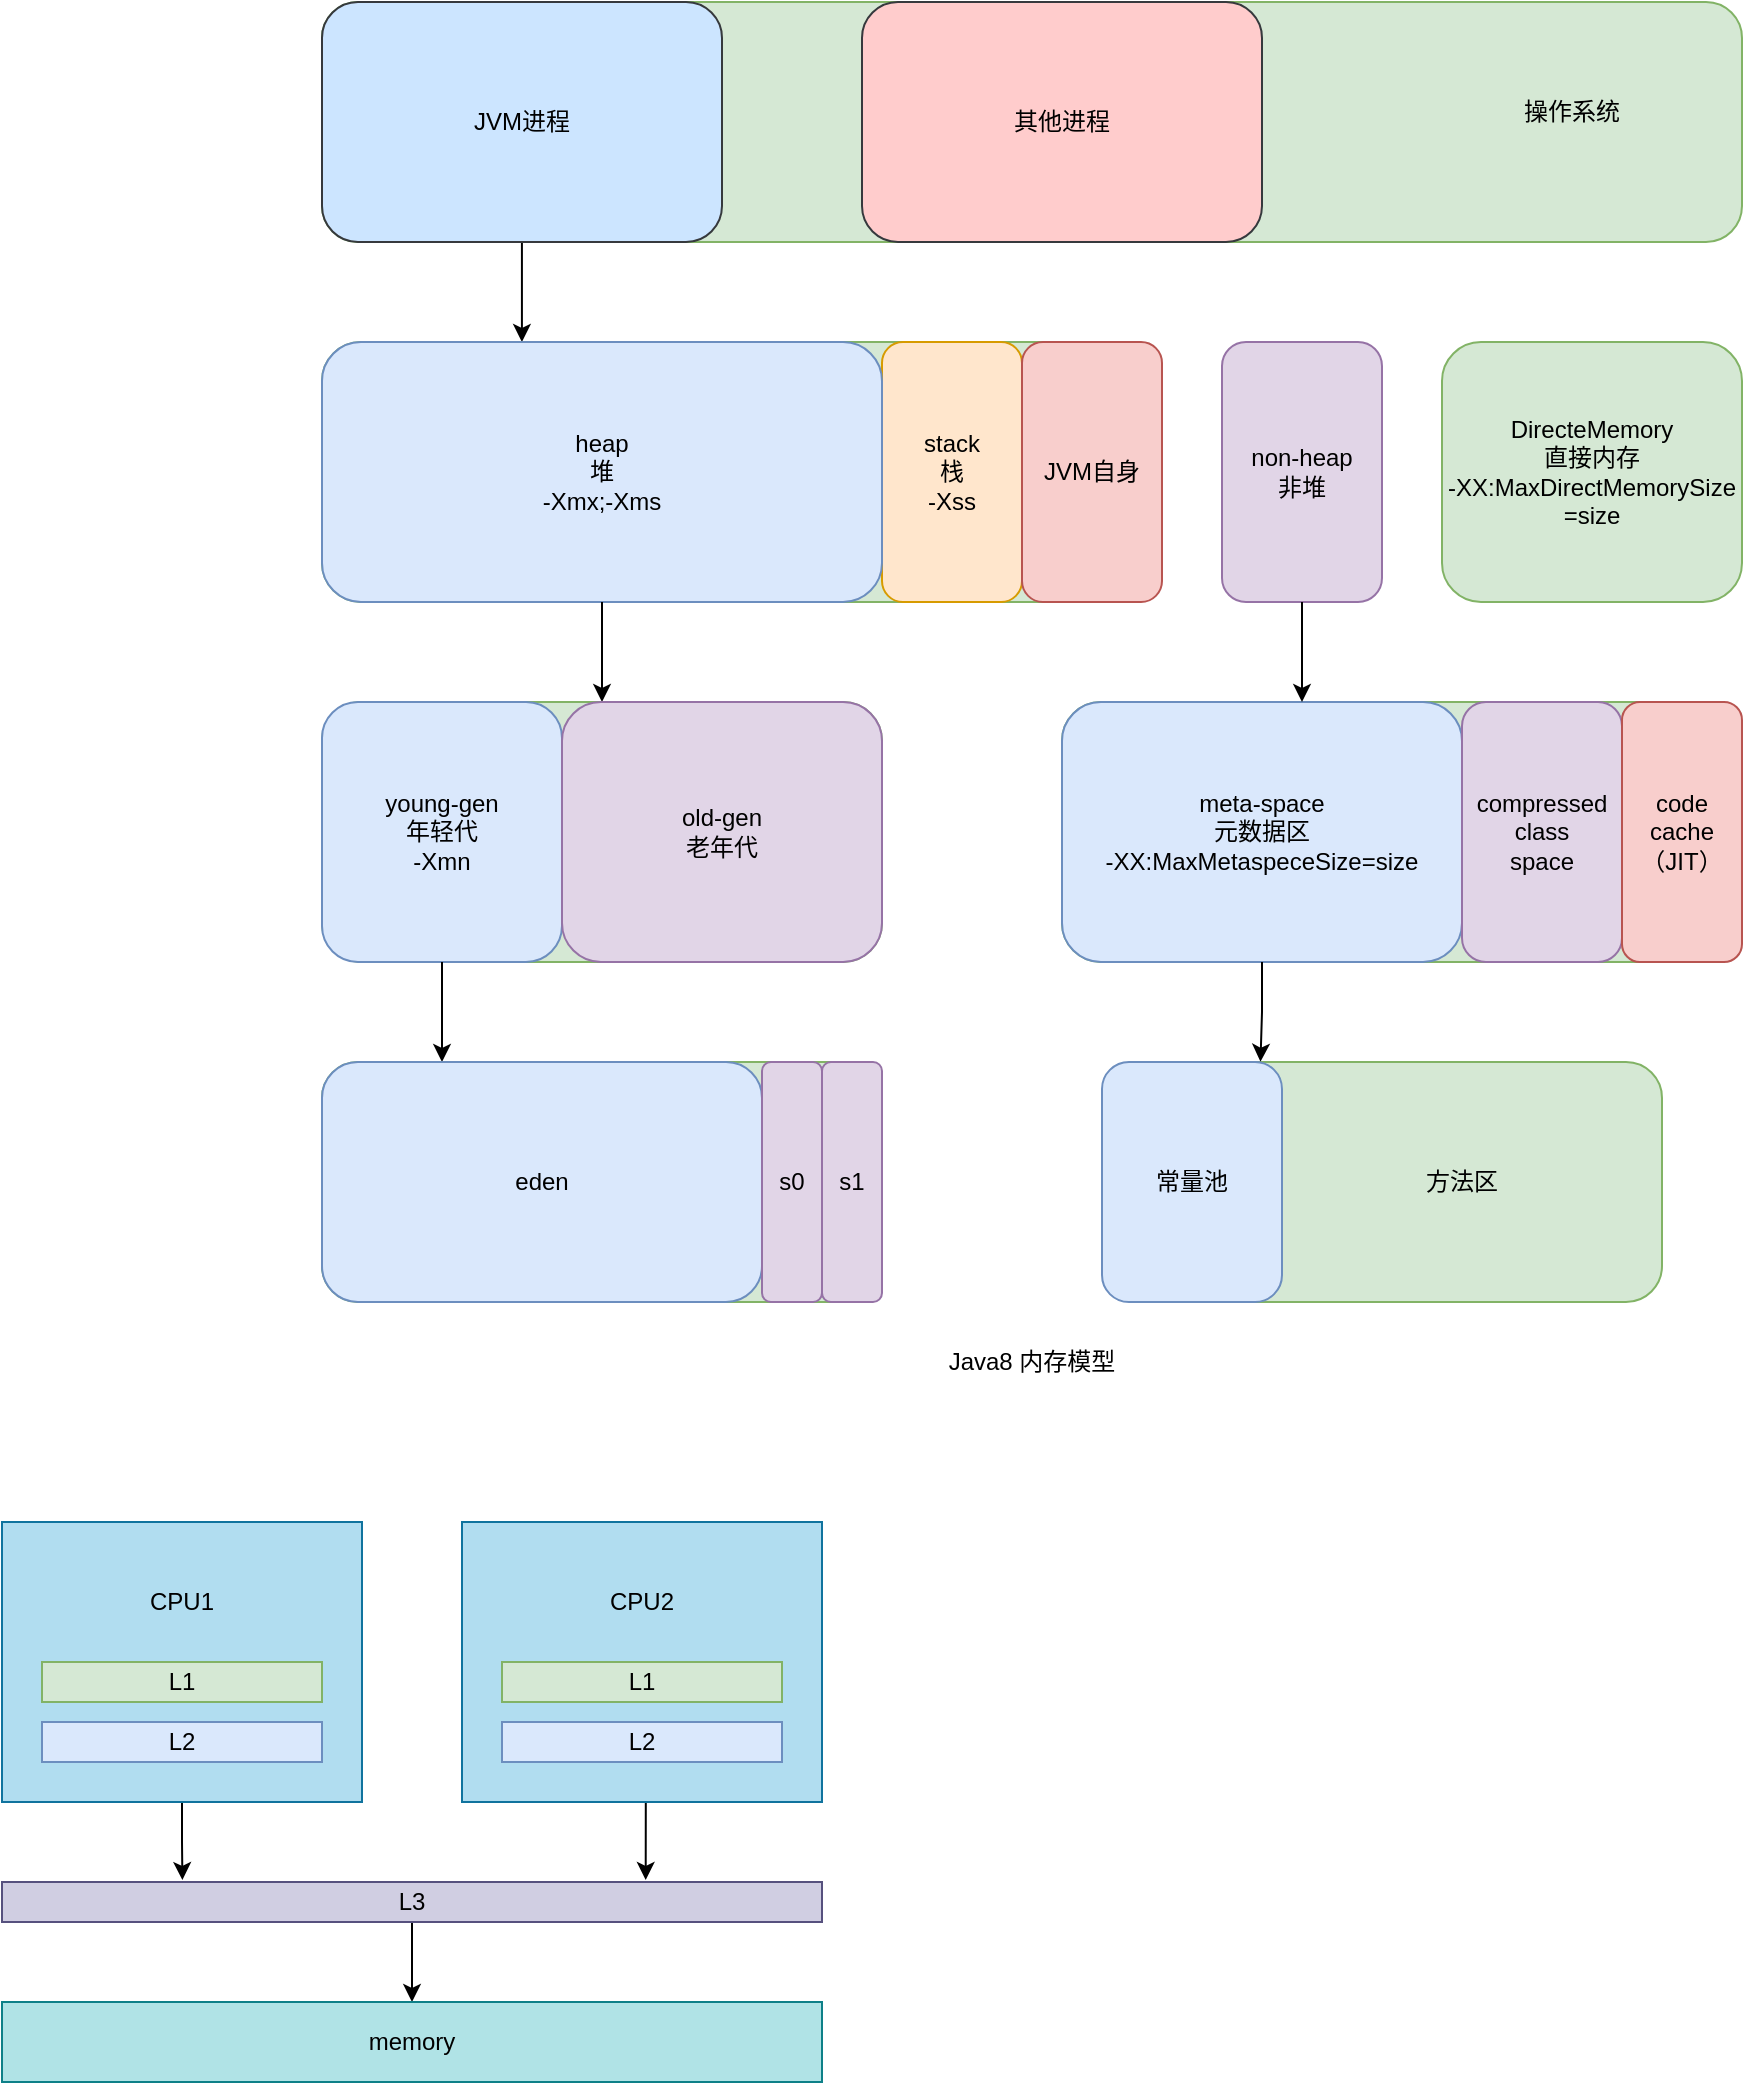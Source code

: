 <mxfile version="14.6.5" type="github">
  <diagram id="Hnj8u2Z6kbTL5qg60Vhd" name="第 1 页">
    <mxGraphModel dx="946" dy="620" grid="1" gridSize="10" guides="1" tooltips="1" connect="1" arrows="1" fold="1" page="1" pageScale="1" pageWidth="3300" pageHeight="2339" math="0" shadow="0">
      <root>
        <mxCell id="0" />
        <mxCell id="1" parent="0" />
        <mxCell id="2FLW1CLS9qOiseNBJpWG-12" style="edgeStyle=orthogonalEdgeStyle;rounded=0;orthogonalLoop=1;jettySize=auto;html=1;entryX=0.22;entryY=-0.05;entryDx=0;entryDy=0;entryPerimeter=0;" parent="1" source="2FLW1CLS9qOiseNBJpWG-1" target="2FLW1CLS9qOiseNBJpWG-11" edge="1">
          <mxGeometry relative="1" as="geometry" />
        </mxCell>
        <mxCell id="2FLW1CLS9qOiseNBJpWG-1" value="" style="rounded=0;whiteSpace=wrap;html=1;fillColor=#b1ddf0;strokeColor=#10739e;" parent="1" vertex="1">
          <mxGeometry x="60" y="800" width="180" height="140" as="geometry" />
        </mxCell>
        <mxCell id="i2o0Ual5Depr8FTci9SJ-35" value="" style="group" parent="1" vertex="1" connectable="0">
          <mxGeometry x="220" y="40" width="710" height="700" as="geometry" />
        </mxCell>
        <mxCell id="i2o0Ual5Depr8FTci9SJ-1" value="" style="rounded=1;whiteSpace=wrap;html=1;fillColor=#d5e8d4;strokeColor=#82b366;" parent="i2o0Ual5Depr8FTci9SJ-35" vertex="1">
          <mxGeometry width="710" height="120" as="geometry" />
        </mxCell>
        <mxCell id="i2o0Ual5Depr8FTci9SJ-2" value="操作系统" style="text;html=1;strokeColor=none;fillColor=none;align=center;verticalAlign=middle;whiteSpace=wrap;rounded=0;" parent="i2o0Ual5Depr8FTci9SJ-35" vertex="1">
          <mxGeometry x="580" y="40" width="90" height="30" as="geometry" />
        </mxCell>
        <mxCell id="i2o0Ual5Depr8FTci9SJ-36" style="edgeStyle=orthogonalEdgeStyle;rounded=0;orthogonalLoop=1;jettySize=auto;html=1;entryX=0.357;entryY=0;entryDx=0;entryDy=0;entryPerimeter=0;" parent="i2o0Ual5Depr8FTci9SJ-35" source="i2o0Ual5Depr8FTci9SJ-3" target="i2o0Ual5Depr8FTci9SJ-11" edge="1">
          <mxGeometry relative="1" as="geometry" />
        </mxCell>
        <mxCell id="i2o0Ual5Depr8FTci9SJ-3" value="JVM进程" style="rounded=1;whiteSpace=wrap;html=1;fillColor=#cce5ff;strokeColor=#36393d;" parent="i2o0Ual5Depr8FTci9SJ-35" vertex="1">
          <mxGeometry width="200" height="120" as="geometry" />
        </mxCell>
        <mxCell id="i2o0Ual5Depr8FTci9SJ-4" value="其他进程" style="rounded=1;whiteSpace=wrap;html=1;fillColor=#ffcccc;strokeColor=#36393d;" parent="i2o0Ual5Depr8FTci9SJ-35" vertex="1">
          <mxGeometry x="270" width="200" height="120" as="geometry" />
        </mxCell>
        <mxCell id="i2o0Ual5Depr8FTci9SJ-6" value="" style="rounded=1;whiteSpace=wrap;html=1;fillColor=#d5e8d4;strokeColor=#82b366;" parent="i2o0Ual5Depr8FTci9SJ-35" vertex="1">
          <mxGeometry y="170" width="420" height="130" as="geometry" />
        </mxCell>
        <mxCell id="i2o0Ual5Depr8FTci9SJ-7" value="DirecteMemory&lt;br&gt;直接内存&lt;br&gt;-XX:MaxDirectMemorySize&lt;br&gt;=size" style="rounded=1;whiteSpace=wrap;html=1;fillColor=#d5e8d4;strokeColor=#82b366;" parent="i2o0Ual5Depr8FTci9SJ-35" vertex="1">
          <mxGeometry x="560" y="170" width="150" height="130" as="geometry" />
        </mxCell>
        <mxCell id="i2o0Ual5Depr8FTci9SJ-9" value="stack&lt;br&gt;栈&lt;br&gt;-Xss" style="rounded=1;whiteSpace=wrap;html=1;fillColor=#ffe6cc;strokeColor=#d79b00;" parent="i2o0Ual5Depr8FTci9SJ-35" vertex="1">
          <mxGeometry x="280" y="170" width="70" height="130" as="geometry" />
        </mxCell>
        <mxCell id="i2o0Ual5Depr8FTci9SJ-10" value="JVM自身" style="rounded=1;whiteSpace=wrap;html=1;fillColor=#f8cecc;strokeColor=#b85450;" parent="i2o0Ual5Depr8FTci9SJ-35" vertex="1">
          <mxGeometry x="350" y="170" width="70" height="130" as="geometry" />
        </mxCell>
        <mxCell id="i2o0Ual5Depr8FTci9SJ-11" value="heap&lt;br&gt;堆&lt;br&gt;-Xmx;-Xms" style="rounded=1;whiteSpace=wrap;html=1;fillColor=#dae8fc;strokeColor=#6c8ebf;" parent="i2o0Ual5Depr8FTci9SJ-35" vertex="1">
          <mxGeometry y="170" width="280" height="130" as="geometry" />
        </mxCell>
        <mxCell id="i2o0Ual5Depr8FTci9SJ-13" value="" style="rounded=1;whiteSpace=wrap;html=1;fillColor=#d5e8d4;strokeColor=#82b366;" parent="i2o0Ual5Depr8FTci9SJ-35" vertex="1">
          <mxGeometry y="350" width="280" height="130" as="geometry" />
        </mxCell>
        <mxCell id="i2o0Ual5Depr8FTci9SJ-14" value="young-gen&lt;br&gt;年轻代&lt;br&gt;-Xmn" style="rounded=1;whiteSpace=wrap;html=1;fillColor=#dae8fc;strokeColor=#6c8ebf;" parent="i2o0Ual5Depr8FTci9SJ-35" vertex="1">
          <mxGeometry y="350" width="120" height="130" as="geometry" />
        </mxCell>
        <mxCell id="i2o0Ual5Depr8FTci9SJ-17" style="edgeStyle=orthogonalEdgeStyle;rounded=0;orthogonalLoop=1;jettySize=auto;html=1;entryX=0.125;entryY=0;entryDx=0;entryDy=0;entryPerimeter=0;" parent="i2o0Ual5Depr8FTci9SJ-35" source="i2o0Ual5Depr8FTci9SJ-11" target="i2o0Ual5Depr8FTci9SJ-15" edge="1">
          <mxGeometry relative="1" as="geometry" />
        </mxCell>
        <mxCell id="i2o0Ual5Depr8FTci9SJ-15" value="old-gen&lt;br&gt;老年代" style="rounded=1;whiteSpace=wrap;html=1;fillColor=#e1d5e7;strokeColor=#9673a6;" parent="i2o0Ual5Depr8FTci9SJ-35" vertex="1">
          <mxGeometry x="120" y="350" width="160" height="130" as="geometry" />
        </mxCell>
        <mxCell id="i2o0Ual5Depr8FTci9SJ-18" value="" style="whiteSpace=wrap;html=1;rounded=1;strokeColor=#82b366;fillColor=#d5e8d4;" parent="i2o0Ual5Depr8FTci9SJ-35" vertex="1">
          <mxGeometry y="530" width="280" height="120" as="geometry" />
        </mxCell>
        <mxCell id="i2o0Ual5Depr8FTci9SJ-19" value="" style="edgeStyle=orthogonalEdgeStyle;rounded=0;orthogonalLoop=1;jettySize=auto;html=1;" parent="i2o0Ual5Depr8FTci9SJ-35" source="i2o0Ual5Depr8FTci9SJ-14" edge="1">
          <mxGeometry relative="1" as="geometry">
            <mxPoint x="60" y="530" as="targetPoint" />
          </mxGeometry>
        </mxCell>
        <mxCell id="i2o0Ual5Depr8FTci9SJ-20" value="eden" style="rounded=1;whiteSpace=wrap;html=1;fillColor=#dae8fc;strokeColor=#6c8ebf;" parent="i2o0Ual5Depr8FTci9SJ-35" vertex="1">
          <mxGeometry y="530" width="220" height="120" as="geometry" />
        </mxCell>
        <mxCell id="i2o0Ual5Depr8FTci9SJ-21" value="s0" style="rounded=1;whiteSpace=wrap;html=1;fillColor=#e1d5e7;strokeColor=#9673a6;" parent="i2o0Ual5Depr8FTci9SJ-35" vertex="1">
          <mxGeometry x="220" y="530" width="30" height="120" as="geometry" />
        </mxCell>
        <mxCell id="i2o0Ual5Depr8FTci9SJ-22" value="s1" style="rounded=1;whiteSpace=wrap;html=1;fillColor=#e1d5e7;strokeColor=#9673a6;" parent="i2o0Ual5Depr8FTci9SJ-35" vertex="1">
          <mxGeometry x="250" y="530" width="30" height="120" as="geometry" />
        </mxCell>
        <mxCell id="i2o0Ual5Depr8FTci9SJ-23" value="" style="rounded=1;whiteSpace=wrap;html=1;fillColor=#d5e8d4;strokeColor=#82b366;" parent="i2o0Ual5Depr8FTci9SJ-35" vertex="1">
          <mxGeometry x="370" y="350" width="340" height="130" as="geometry" />
        </mxCell>
        <mxCell id="i2o0Ual5Depr8FTci9SJ-25" value="meta-space&lt;br&gt;元数据区&lt;br&gt;-XX:MaxMetaspeceSize=size" style="rounded=1;whiteSpace=wrap;html=1;fillColor=#dae8fc;strokeColor=#6c8ebf;" parent="i2o0Ual5Depr8FTci9SJ-35" vertex="1">
          <mxGeometry x="370" y="350" width="200" height="130" as="geometry" />
        </mxCell>
        <mxCell id="i2o0Ual5Depr8FTci9SJ-26" value="compressed&lt;br&gt;class&lt;br&gt;space" style="rounded=1;whiteSpace=wrap;html=1;fillColor=#e1d5e7;strokeColor=#9673a6;" parent="i2o0Ual5Depr8FTci9SJ-35" vertex="1">
          <mxGeometry x="570" y="350" width="80" height="130" as="geometry" />
        </mxCell>
        <mxCell id="i2o0Ual5Depr8FTci9SJ-27" value="code&lt;br&gt;cache&lt;br&gt;（JIT）" style="rounded=1;whiteSpace=wrap;html=1;fillColor=#f8cecc;strokeColor=#b85450;" parent="i2o0Ual5Depr8FTci9SJ-35" vertex="1">
          <mxGeometry x="650" y="350" width="60" height="130" as="geometry" />
        </mxCell>
        <mxCell id="i2o0Ual5Depr8FTci9SJ-29" value="" style="whiteSpace=wrap;html=1;rounded=1;strokeColor=#82b366;fillColor=#d5e8d4;" parent="i2o0Ual5Depr8FTci9SJ-35" vertex="1">
          <mxGeometry x="390" y="530" width="280" height="120" as="geometry" />
        </mxCell>
        <mxCell id="i2o0Ual5Depr8FTci9SJ-30" style="edgeStyle=orthogonalEdgeStyle;rounded=0;orthogonalLoop=1;jettySize=auto;html=1;entryX=0.283;entryY=-0.001;entryDx=0;entryDy=0;entryPerimeter=0;" parent="i2o0Ual5Depr8FTci9SJ-35" source="i2o0Ual5Depr8FTci9SJ-25" target="i2o0Ual5Depr8FTci9SJ-29" edge="1">
          <mxGeometry relative="1" as="geometry" />
        </mxCell>
        <mxCell id="i2o0Ual5Depr8FTci9SJ-31" value="常量池" style="rounded=1;whiteSpace=wrap;html=1;fillColor=#dae8fc;strokeColor=#6c8ebf;" parent="i2o0Ual5Depr8FTci9SJ-35" vertex="1">
          <mxGeometry x="390" y="530" width="90" height="120" as="geometry" />
        </mxCell>
        <mxCell id="i2o0Ual5Depr8FTci9SJ-32" value="方法区" style="text;html=1;strokeColor=none;fillColor=none;align=center;verticalAlign=middle;whiteSpace=wrap;rounded=0;" parent="i2o0Ual5Depr8FTci9SJ-35" vertex="1">
          <mxGeometry x="550" y="580" width="40" height="20" as="geometry" />
        </mxCell>
        <mxCell id="i2o0Ual5Depr8FTci9SJ-34" value="Java8 内存模型" style="text;html=1;strokeColor=none;fillColor=none;align=center;verticalAlign=middle;whiteSpace=wrap;rounded=0;" parent="i2o0Ual5Depr8FTci9SJ-35" vertex="1">
          <mxGeometry x="265" y="660" width="180" height="40" as="geometry" />
        </mxCell>
        <mxCell id="i2o0Ual5Depr8FTci9SJ-12" value="non-heap&lt;br&gt;非堆" style="rounded=1;whiteSpace=wrap;html=1;fillColor=#e1d5e7;strokeColor=#9673a6;" parent="i2o0Ual5Depr8FTci9SJ-35" vertex="1">
          <mxGeometry x="450" y="170" width="80" height="130" as="geometry" />
        </mxCell>
        <mxCell id="T1Gyrw0ThtfeSEBhmDdN-2" style="edgeStyle=orthogonalEdgeStyle;rounded=0;orthogonalLoop=1;jettySize=auto;html=1;" parent="1" source="i2o0Ual5Depr8FTci9SJ-12" edge="1">
          <mxGeometry relative="1" as="geometry">
            <mxPoint x="710" y="390" as="targetPoint" />
          </mxGeometry>
        </mxCell>
        <mxCell id="2FLW1CLS9qOiseNBJpWG-2" value="L1" style="rounded=0;whiteSpace=wrap;html=1;fillColor=#d5e8d4;strokeColor=#82b366;" parent="1" vertex="1">
          <mxGeometry x="80" y="870" width="140" height="20" as="geometry" />
        </mxCell>
        <mxCell id="2FLW1CLS9qOiseNBJpWG-3" value="L2" style="rounded=0;whiteSpace=wrap;html=1;fillColor=#dae8fc;strokeColor=#6c8ebf;" parent="1" vertex="1">
          <mxGeometry x="80" y="900" width="140" height="20" as="geometry" />
        </mxCell>
        <mxCell id="2FLW1CLS9qOiseNBJpWG-6" value="CPU1" style="text;html=1;strokeColor=none;fillColor=none;align=center;verticalAlign=middle;whiteSpace=wrap;rounded=0;" parent="1" vertex="1">
          <mxGeometry x="130" y="830" width="40" height="20" as="geometry" />
        </mxCell>
        <mxCell id="2FLW1CLS9qOiseNBJpWG-13" style="edgeStyle=orthogonalEdgeStyle;rounded=0;orthogonalLoop=1;jettySize=auto;html=1;exitX=0.5;exitY=1;exitDx=0;exitDy=0;entryX=0.785;entryY=-0.05;entryDx=0;entryDy=0;entryPerimeter=0;" parent="1" source="2FLW1CLS9qOiseNBJpWG-7" target="2FLW1CLS9qOiseNBJpWG-11" edge="1">
          <mxGeometry relative="1" as="geometry" />
        </mxCell>
        <mxCell id="2FLW1CLS9qOiseNBJpWG-7" value="" style="rounded=0;whiteSpace=wrap;html=1;fillColor=#b1ddf0;strokeColor=#10739e;" parent="1" vertex="1">
          <mxGeometry x="290" y="800" width="180" height="140" as="geometry" />
        </mxCell>
        <mxCell id="2FLW1CLS9qOiseNBJpWG-8" value="L1" style="rounded=0;whiteSpace=wrap;html=1;fillColor=#d5e8d4;strokeColor=#82b366;" parent="1" vertex="1">
          <mxGeometry x="310" y="870" width="140" height="20" as="geometry" />
        </mxCell>
        <mxCell id="2FLW1CLS9qOiseNBJpWG-9" value="L2" style="rounded=0;whiteSpace=wrap;html=1;fillColor=#dae8fc;strokeColor=#6c8ebf;" parent="1" vertex="1">
          <mxGeometry x="310" y="900" width="140" height="20" as="geometry" />
        </mxCell>
        <mxCell id="2FLW1CLS9qOiseNBJpWG-10" value="CPU2" style="text;html=1;strokeColor=none;fillColor=none;align=center;verticalAlign=middle;whiteSpace=wrap;rounded=0;" parent="1" vertex="1">
          <mxGeometry x="360" y="830" width="40" height="20" as="geometry" />
        </mxCell>
        <mxCell id="2FLW1CLS9qOiseNBJpWG-15" style="edgeStyle=orthogonalEdgeStyle;rounded=0;orthogonalLoop=1;jettySize=auto;html=1;entryX=0.5;entryY=0;entryDx=0;entryDy=0;" parent="1" source="2FLW1CLS9qOiseNBJpWG-11" target="2FLW1CLS9qOiseNBJpWG-14" edge="1">
          <mxGeometry relative="1" as="geometry" />
        </mxCell>
        <mxCell id="2FLW1CLS9qOiseNBJpWG-11" value="L3" style="rounded=0;whiteSpace=wrap;html=1;fillColor=#d0cee2;strokeColor=#56517e;" parent="1" vertex="1">
          <mxGeometry x="60" y="980" width="410" height="20" as="geometry" />
        </mxCell>
        <mxCell id="2FLW1CLS9qOiseNBJpWG-14" value="memory" style="rounded=0;whiteSpace=wrap;html=1;fillColor=#b0e3e6;strokeColor=#0e8088;" parent="1" vertex="1">
          <mxGeometry x="60" y="1040" width="410" height="40" as="geometry" />
        </mxCell>
      </root>
    </mxGraphModel>
  </diagram>
</mxfile>
